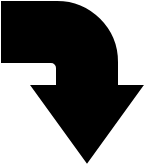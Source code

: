 <mxfile version="16.5.1" type="device"><diagram id="zNzax1rLBhymKbPot4e6" name="Page-1"><mxGraphModel dx="1422" dy="869" grid="1" gridSize="10" guides="1" tooltips="1" connect="1" arrows="1" fold="1" page="1" pageScale="1" pageWidth="850" pageHeight="1100" math="0" shadow="0"><root><mxCell id="0"/><mxCell id="1" parent="0"/><mxCell id="2ABahB6qnOTHYAWIBwhs-2" value="" style="html=1;shadow=0;dashed=0;align=center;verticalAlign=middle;shape=mxgraph.arrows2.bendArrow;dy=15;dx=38;notch=0;arrowHead=55;rounded=1;direction=south;fillColor=#000000;" vertex="1" parent="1"><mxGeometry x="370" y="390" width="70" height="80" as="geometry"/></mxCell></root></mxGraphModel></diagram></mxfile>